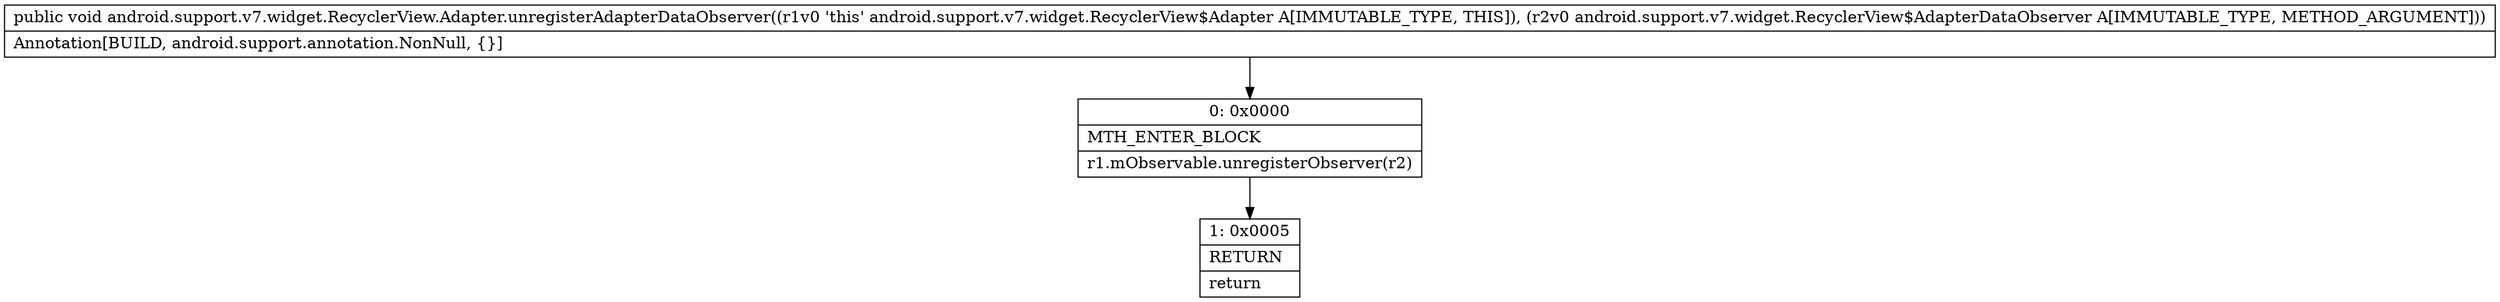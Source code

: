 digraph "CFG forandroid.support.v7.widget.RecyclerView.Adapter.unregisterAdapterDataObserver(Landroid\/support\/v7\/widget\/RecyclerView$AdapterDataObserver;)V" {
Node_0 [shape=record,label="{0\:\ 0x0000|MTH_ENTER_BLOCK\l|r1.mObservable.unregisterObserver(r2)\l}"];
Node_1 [shape=record,label="{1\:\ 0x0005|RETURN\l|return\l}"];
MethodNode[shape=record,label="{public void android.support.v7.widget.RecyclerView.Adapter.unregisterAdapterDataObserver((r1v0 'this' android.support.v7.widget.RecyclerView$Adapter A[IMMUTABLE_TYPE, THIS]), (r2v0 android.support.v7.widget.RecyclerView$AdapterDataObserver A[IMMUTABLE_TYPE, METHOD_ARGUMENT]))  | Annotation[BUILD, android.support.annotation.NonNull, \{\}]\l}"];
MethodNode -> Node_0;
Node_0 -> Node_1;
}

